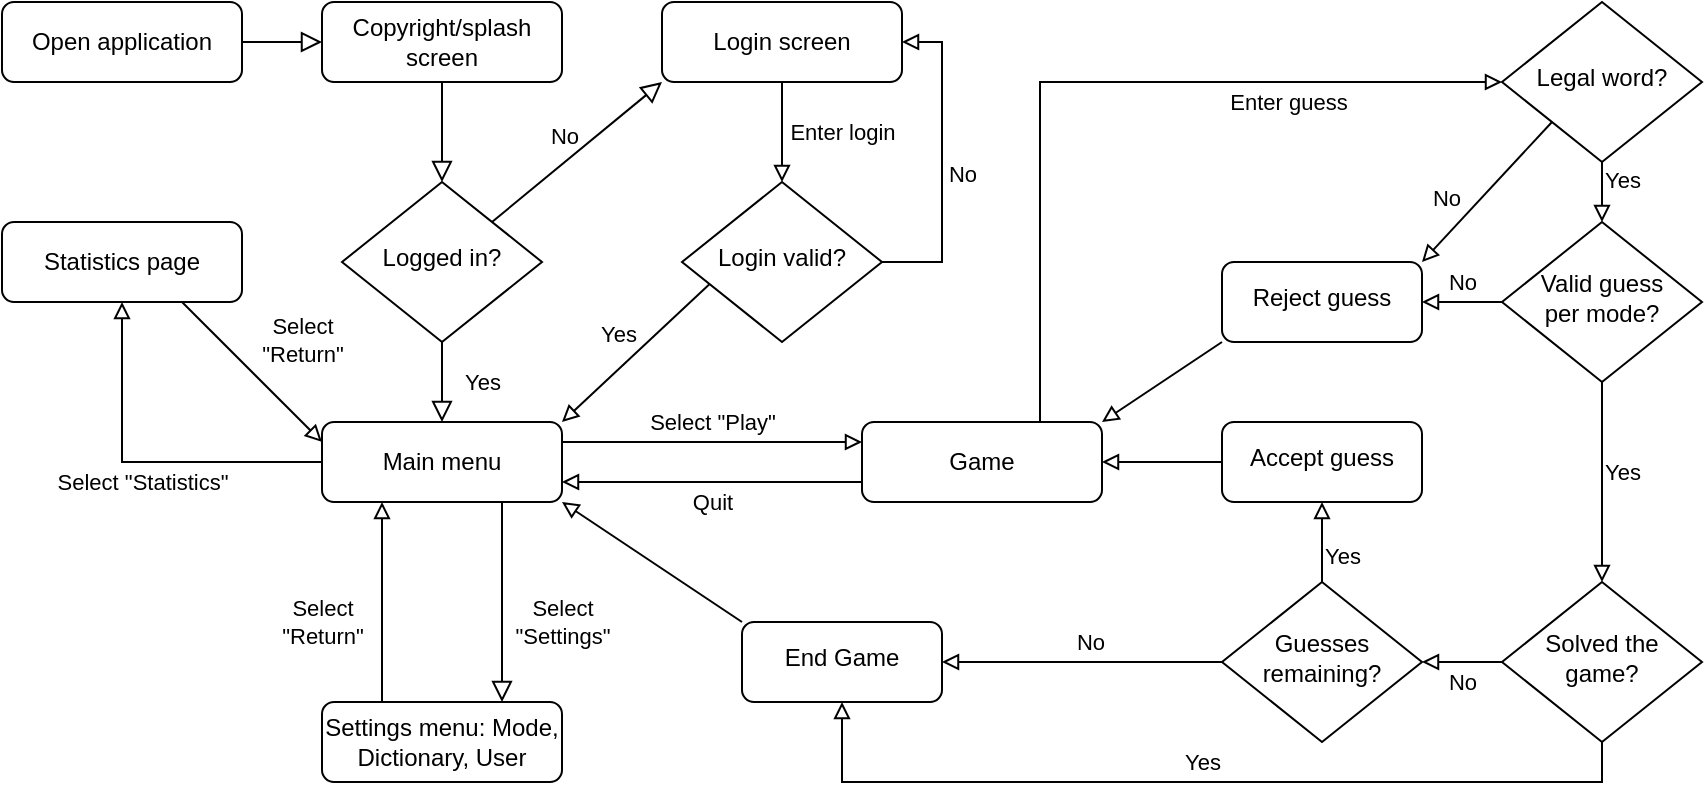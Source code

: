 <mxfile version="20.3.2" type="device"><diagram id="C5RBs43oDa-KdzZeNtuy" name="Page-1"><mxGraphModel dx="919" dy="511" grid="1" gridSize="10" guides="1" tooltips="1" connect="1" arrows="1" fold="1" page="1" pageScale="1" pageWidth="827" pageHeight="1169" math="0" shadow="0"><root><mxCell id="WIyWlLk6GJQsqaUBKTNV-0"/><mxCell id="WIyWlLk6GJQsqaUBKTNV-1" parent="WIyWlLk6GJQsqaUBKTNV-0"/><mxCell id="WIyWlLk6GJQsqaUBKTNV-2" value="" style="rounded=0;html=1;jettySize=auto;orthogonalLoop=1;fontSize=11;endArrow=block;endFill=0;endSize=8;strokeWidth=1;shadow=0;labelBackgroundColor=none;edgeStyle=orthogonalEdgeStyle;" parent="WIyWlLk6GJQsqaUBKTNV-1" source="WIyWlLk6GJQsqaUBKTNV-3" target="WIyWlLk6GJQsqaUBKTNV-6" edge="1"><mxGeometry relative="1" as="geometry"/></mxCell><mxCell id="WIyWlLk6GJQsqaUBKTNV-3" value="Copyright/splash screen" style="rounded=1;whiteSpace=wrap;html=1;fontSize=12;glass=0;strokeWidth=1;shadow=0;" parent="WIyWlLk6GJQsqaUBKTNV-1" vertex="1"><mxGeometry x="160" y="80" width="120" height="40" as="geometry"/></mxCell><mxCell id="WIyWlLk6GJQsqaUBKTNV-4" value="Yes" style="rounded=0;html=1;jettySize=auto;orthogonalLoop=1;fontSize=11;endArrow=block;endFill=0;endSize=8;strokeWidth=1;shadow=0;labelBackgroundColor=none;edgeStyle=orthogonalEdgeStyle;entryX=0.5;entryY=0;entryDx=0;entryDy=0;" parent="WIyWlLk6GJQsqaUBKTNV-1" source="WIyWlLk6GJQsqaUBKTNV-6" target="WIyWlLk6GJQsqaUBKTNV-12" edge="1"><mxGeometry y="20" relative="1" as="geometry"><mxPoint as="offset"/><mxPoint x="220" y="290" as="targetPoint"/></mxGeometry></mxCell><mxCell id="WIyWlLk6GJQsqaUBKTNV-5" value="No" style="rounded=0;html=1;jettySize=auto;orthogonalLoop=1;fontSize=11;endArrow=block;endFill=0;endSize=8;strokeWidth=1;shadow=0;labelBackgroundColor=none;exitX=1;exitY=0;exitDx=0;exitDy=0;entryX=0;entryY=1;entryDx=0;entryDy=0;" parent="WIyWlLk6GJQsqaUBKTNV-1" source="WIyWlLk6GJQsqaUBKTNV-6" target="WIyWlLk6GJQsqaUBKTNV-7" edge="1"><mxGeometry y="10" relative="1" as="geometry"><mxPoint as="offset"/></mxGeometry></mxCell><mxCell id="WIyWlLk6GJQsqaUBKTNV-6" value="Logged in?" style="rhombus;whiteSpace=wrap;html=1;shadow=0;fontFamily=Helvetica;fontSize=12;align=center;strokeWidth=1;spacing=6;spacingTop=-4;" parent="WIyWlLk6GJQsqaUBKTNV-1" vertex="1"><mxGeometry x="170" y="170" width="100" height="80" as="geometry"/></mxCell><mxCell id="a24e8hW7GEU3orFO0QLr-15" value="Enter login" style="edgeStyle=none;rounded=0;orthogonalLoop=1;jettySize=auto;html=1;exitX=0.5;exitY=1;exitDx=0;exitDy=0;entryX=0.5;entryY=0;entryDx=0;entryDy=0;endArrow=block;endFill=0;" edge="1" parent="WIyWlLk6GJQsqaUBKTNV-1" source="WIyWlLk6GJQsqaUBKTNV-7" target="a24e8hW7GEU3orFO0QLr-14"><mxGeometry y="30" relative="1" as="geometry"><mxPoint as="offset"/></mxGeometry></mxCell><mxCell id="WIyWlLk6GJQsqaUBKTNV-7" value="Login screen" style="rounded=1;whiteSpace=wrap;html=1;fontSize=12;glass=0;strokeWidth=1;shadow=0;" parent="WIyWlLk6GJQsqaUBKTNV-1" vertex="1"><mxGeometry x="330" y="80" width="120" height="40" as="geometry"/></mxCell><mxCell id="WIyWlLk6GJQsqaUBKTNV-8" value="Select&lt;br&gt;&quot;Settings&quot;" style="rounded=0;html=1;jettySize=auto;orthogonalLoop=1;fontSize=11;endArrow=block;endFill=0;endSize=8;strokeWidth=1;shadow=0;labelBackgroundColor=none;edgeStyle=orthogonalEdgeStyle;exitX=0.75;exitY=1;exitDx=0;exitDy=0;entryX=0.75;entryY=0;entryDx=0;entryDy=0;" parent="WIyWlLk6GJQsqaUBKTNV-1" source="WIyWlLk6GJQsqaUBKTNV-12" target="WIyWlLk6GJQsqaUBKTNV-11" edge="1"><mxGeometry x="0.2" y="30" relative="1" as="geometry"><mxPoint as="offset"/><mxPoint x="220" y="350" as="sourcePoint"/><mxPoint x="220" y="380" as="targetPoint"/></mxGeometry></mxCell><mxCell id="a24e8hW7GEU3orFO0QLr-12" value="Select &lt;br&gt;&quot;Return&quot;" style="edgeStyle=none;rounded=0;orthogonalLoop=1;jettySize=auto;html=1;exitX=0.25;exitY=0;exitDx=0;exitDy=0;entryX=0.25;entryY=1;entryDx=0;entryDy=0;endArrow=block;endFill=0;" edge="1" parent="WIyWlLk6GJQsqaUBKTNV-1" source="WIyWlLk6GJQsqaUBKTNV-11" target="WIyWlLk6GJQsqaUBKTNV-12"><mxGeometry x="-0.2" y="30" relative="1" as="geometry"><mxPoint as="offset"/></mxGeometry></mxCell><mxCell id="WIyWlLk6GJQsqaUBKTNV-11" value="Settings menu: Mode, Dictionary, User" style="rounded=1;whiteSpace=wrap;html=1;fontSize=12;glass=0;strokeWidth=1;shadow=0;" parent="WIyWlLk6GJQsqaUBKTNV-1" vertex="1"><mxGeometry x="160" y="430" width="120" height="40" as="geometry"/></mxCell><mxCell id="a24e8hW7GEU3orFO0QLr-9" value="Select &quot;Statistics&quot;" style="edgeStyle=orthogonalEdgeStyle;rounded=0;orthogonalLoop=1;jettySize=auto;html=1;entryX=0.5;entryY=1;entryDx=0;entryDy=0;endArrow=block;endFill=0;" edge="1" parent="WIyWlLk6GJQsqaUBKTNV-1" source="WIyWlLk6GJQsqaUBKTNV-12" target="a24e8hW7GEU3orFO0QLr-8"><mxGeometry y="10" relative="1" as="geometry"><mxPoint as="offset"/></mxGeometry></mxCell><mxCell id="a24e8hW7GEU3orFO0QLr-13" value="Select &quot;Play&quot;" style="edgeStyle=none;rounded=0;orthogonalLoop=1;jettySize=auto;html=1;exitX=1;exitY=0.25;exitDx=0;exitDy=0;entryX=0;entryY=0.25;entryDx=0;entryDy=0;endArrow=block;endFill=0;" edge="1" parent="WIyWlLk6GJQsqaUBKTNV-1" source="WIyWlLk6GJQsqaUBKTNV-12" target="a24e8hW7GEU3orFO0QLr-5"><mxGeometry y="10" relative="1" as="geometry"><mxPoint as="offset"/></mxGeometry></mxCell><mxCell id="WIyWlLk6GJQsqaUBKTNV-12" value="Main menu" style="rounded=1;whiteSpace=wrap;html=1;fontSize=12;glass=0;strokeWidth=1;shadow=0;" parent="WIyWlLk6GJQsqaUBKTNV-1" vertex="1"><mxGeometry x="160" y="290" width="120" height="40" as="geometry"/></mxCell><mxCell id="a24e8hW7GEU3orFO0QLr-0" value="Open application" style="rounded=1;whiteSpace=wrap;html=1;fontSize=12;glass=0;strokeWidth=1;shadow=0;" vertex="1" parent="WIyWlLk6GJQsqaUBKTNV-1"><mxGeometry y="80" width="120" height="40" as="geometry"/></mxCell><mxCell id="a24e8hW7GEU3orFO0QLr-1" value="" style="rounded=0;html=1;jettySize=auto;orthogonalLoop=1;fontSize=11;endArrow=block;endFill=0;endSize=8;strokeWidth=1;shadow=0;labelBackgroundColor=none;edgeStyle=orthogonalEdgeStyle;entryX=0;entryY=0.5;entryDx=0;entryDy=0;exitX=1;exitY=0.5;exitDx=0;exitDy=0;" edge="1" parent="WIyWlLk6GJQsqaUBKTNV-1" source="a24e8hW7GEU3orFO0QLr-0" target="WIyWlLk6GJQsqaUBKTNV-3"><mxGeometry relative="1" as="geometry"><mxPoint x="230" y="130" as="sourcePoint"/><mxPoint x="230" y="180" as="targetPoint"/></mxGeometry></mxCell><mxCell id="a24e8hW7GEU3orFO0QLr-19" value="Quit" style="edgeStyle=orthogonalEdgeStyle;rounded=0;orthogonalLoop=1;jettySize=auto;html=1;exitX=0;exitY=0.75;exitDx=0;exitDy=0;entryX=1;entryY=0.75;entryDx=0;entryDy=0;endArrow=block;endFill=0;" edge="1" parent="WIyWlLk6GJQsqaUBKTNV-1" source="a24e8hW7GEU3orFO0QLr-5" target="WIyWlLk6GJQsqaUBKTNV-12"><mxGeometry y="10" relative="1" as="geometry"><mxPoint as="offset"/></mxGeometry></mxCell><mxCell id="a24e8hW7GEU3orFO0QLr-24" value="Enter guess" style="edgeStyle=orthogonalEdgeStyle;rounded=0;orthogonalLoop=1;jettySize=auto;html=1;exitX=0.75;exitY=0;exitDx=0;exitDy=0;entryX=0;entryY=0.5;entryDx=0;entryDy=0;endArrow=block;endFill=0;" edge="1" parent="WIyWlLk6GJQsqaUBKTNV-1" source="a24e8hW7GEU3orFO0QLr-5" target="a24e8hW7GEU3orFO0QLr-20"><mxGeometry x="0.467" y="-10" relative="1" as="geometry"><Array as="points"><mxPoint x="519" y="120"/></Array><mxPoint as="offset"/></mxGeometry></mxCell><mxCell id="a24e8hW7GEU3orFO0QLr-5" value="Game" style="rounded=1;whiteSpace=wrap;html=1;fontSize=12;glass=0;strokeWidth=1;shadow=0;" vertex="1" parent="WIyWlLk6GJQsqaUBKTNV-1"><mxGeometry x="430" y="290" width="120" height="40" as="geometry"/></mxCell><mxCell id="a24e8hW7GEU3orFO0QLr-10" value="Select&lt;br&gt;&quot;Return&quot;" style="rounded=0;orthogonalLoop=1;jettySize=auto;html=1;exitX=0.75;exitY=1;exitDx=0;exitDy=0;entryX=0;entryY=0.25;entryDx=0;entryDy=0;endArrow=block;endFill=0;" edge="1" parent="WIyWlLk6GJQsqaUBKTNV-1" source="a24e8hW7GEU3orFO0QLr-8" target="WIyWlLk6GJQsqaUBKTNV-12"><mxGeometry x="0.143" y="28" relative="1" as="geometry"><mxPoint y="-1" as="offset"/></mxGeometry></mxCell><mxCell id="a24e8hW7GEU3orFO0QLr-8" value="Statistics page" style="rounded=1;whiteSpace=wrap;html=1;fontSize=12;glass=0;strokeWidth=1;shadow=0;" vertex="1" parent="WIyWlLk6GJQsqaUBKTNV-1"><mxGeometry y="190" width="120" height="40" as="geometry"/></mxCell><mxCell id="a24e8hW7GEU3orFO0QLr-16" value="Yes" style="edgeStyle=none;rounded=0;orthogonalLoop=1;jettySize=auto;html=1;exitX=0.141;exitY=0.635;exitDx=0;exitDy=0;entryX=1;entryY=0;entryDx=0;entryDy=0;endArrow=block;endFill=0;exitPerimeter=0;" edge="1" parent="WIyWlLk6GJQsqaUBKTNV-1" source="a24e8hW7GEU3orFO0QLr-14" target="WIyWlLk6GJQsqaUBKTNV-12"><mxGeometry x="-0.011" y="-12" relative="1" as="geometry"><mxPoint x="-1" as="offset"/></mxGeometry></mxCell><mxCell id="a24e8hW7GEU3orFO0QLr-18" value="No" style="edgeStyle=orthogonalEdgeStyle;rounded=0;orthogonalLoop=1;jettySize=auto;html=1;exitX=1;exitY=0.5;exitDx=0;exitDy=0;endArrow=block;endFill=0;entryX=1;entryY=0.5;entryDx=0;entryDy=0;" edge="1" parent="WIyWlLk6GJQsqaUBKTNV-1" source="a24e8hW7GEU3orFO0QLr-14" target="WIyWlLk6GJQsqaUBKTNV-7"><mxGeometry x="-0.077" y="-10" relative="1" as="geometry"><mxPoint x="480" y="180" as="targetPoint"/><Array as="points"><mxPoint x="470" y="210"/><mxPoint x="470" y="100"/></Array><mxPoint as="offset"/></mxGeometry></mxCell><mxCell id="a24e8hW7GEU3orFO0QLr-14" value="Login valid?" style="rhombus;whiteSpace=wrap;html=1;shadow=0;fontFamily=Helvetica;fontSize=12;align=center;strokeWidth=1;spacing=6;spacingTop=-4;" vertex="1" parent="WIyWlLk6GJQsqaUBKTNV-1"><mxGeometry x="340" y="170" width="100" height="80" as="geometry"/></mxCell><mxCell id="a24e8hW7GEU3orFO0QLr-25" value="Yes" style="edgeStyle=orthogonalEdgeStyle;rounded=0;orthogonalLoop=1;jettySize=auto;html=1;exitX=0.5;exitY=1;exitDx=0;exitDy=0;entryX=0.5;entryY=0;entryDx=0;entryDy=0;endArrow=block;endFill=0;" edge="1" parent="WIyWlLk6GJQsqaUBKTNV-1" source="a24e8hW7GEU3orFO0QLr-20" target="a24e8hW7GEU3orFO0QLr-21"><mxGeometry x="-0.333" y="10" relative="1" as="geometry"><mxPoint y="-1" as="offset"/></mxGeometry></mxCell><mxCell id="a24e8hW7GEU3orFO0QLr-28" value="No" style="rounded=0;orthogonalLoop=1;jettySize=auto;html=1;exitX=0;exitY=1;exitDx=0;exitDy=0;entryX=1;entryY=0;entryDx=0;entryDy=0;endArrow=block;endFill=0;" edge="1" parent="WIyWlLk6GJQsqaUBKTNV-1" source="a24e8hW7GEU3orFO0QLr-20" target="a24e8hW7GEU3orFO0QLr-27"><mxGeometry x="0.329" y="-13" relative="1" as="geometry"><mxPoint as="offset"/></mxGeometry></mxCell><mxCell id="a24e8hW7GEU3orFO0QLr-20" value="Legal word?" style="rhombus;whiteSpace=wrap;html=1;shadow=0;fontFamily=Helvetica;fontSize=12;align=center;strokeWidth=1;spacing=6;spacingTop=-4;" vertex="1" parent="WIyWlLk6GJQsqaUBKTNV-1"><mxGeometry x="750" y="80" width="100" height="80" as="geometry"/></mxCell><mxCell id="a24e8hW7GEU3orFO0QLr-26" value="Yes" style="edgeStyle=orthogonalEdgeStyle;rounded=0;orthogonalLoop=1;jettySize=auto;html=1;exitX=0.5;exitY=1;exitDx=0;exitDy=0;entryX=0.5;entryY=0;entryDx=0;entryDy=0;endArrow=block;endFill=0;" edge="1" parent="WIyWlLk6GJQsqaUBKTNV-1" source="a24e8hW7GEU3orFO0QLr-21" target="a24e8hW7GEU3orFO0QLr-22"><mxGeometry x="-0.091" y="10" relative="1" as="geometry"><mxPoint y="-1" as="offset"/></mxGeometry></mxCell><mxCell id="a24e8hW7GEU3orFO0QLr-29" value="No" style="edgeStyle=none;rounded=0;orthogonalLoop=1;jettySize=auto;html=1;exitX=0;exitY=0.5;exitDx=0;exitDy=0;entryX=1;entryY=0.5;entryDx=0;entryDy=0;endArrow=block;endFill=0;" edge="1" parent="WIyWlLk6GJQsqaUBKTNV-1" source="a24e8hW7GEU3orFO0QLr-21" target="a24e8hW7GEU3orFO0QLr-27"><mxGeometry y="-10" relative="1" as="geometry"><mxPoint as="offset"/></mxGeometry></mxCell><mxCell id="a24e8hW7GEU3orFO0QLr-21" value="Valid guess&lt;br&gt;per mode?" style="rhombus;whiteSpace=wrap;html=1;shadow=0;fontFamily=Helvetica;fontSize=12;align=center;strokeWidth=1;spacing=6;spacingTop=-4;" vertex="1" parent="WIyWlLk6GJQsqaUBKTNV-1"><mxGeometry x="750" y="190" width="100" height="80" as="geometry"/></mxCell><mxCell id="a24e8hW7GEU3orFO0QLr-31" value="No" style="edgeStyle=none;rounded=0;orthogonalLoop=1;jettySize=auto;html=1;exitX=0;exitY=0.5;exitDx=0;exitDy=0;entryX=1;entryY=0.5;entryDx=0;entryDy=0;endArrow=block;endFill=0;" edge="1" parent="WIyWlLk6GJQsqaUBKTNV-1" source="a24e8hW7GEU3orFO0QLr-22" target="a24e8hW7GEU3orFO0QLr-23"><mxGeometry y="10" relative="1" as="geometry"><mxPoint as="offset"/></mxGeometry></mxCell><mxCell id="a24e8hW7GEU3orFO0QLr-38" value="Yes" style="edgeStyle=orthogonalEdgeStyle;rounded=0;orthogonalLoop=1;jettySize=auto;html=1;entryX=0.5;entryY=1;entryDx=0;entryDy=0;endArrow=block;endFill=0;exitX=0.5;exitY=1;exitDx=0;exitDy=0;" edge="1" parent="WIyWlLk6GJQsqaUBKTNV-1" source="a24e8hW7GEU3orFO0QLr-22" target="a24e8hW7GEU3orFO0QLr-35"><mxGeometry x="-0.0" y="-10" relative="1" as="geometry"><mxPoint as="offset"/></mxGeometry></mxCell><mxCell id="a24e8hW7GEU3orFO0QLr-22" value="Solved the game?" style="rhombus;whiteSpace=wrap;html=1;shadow=0;fontFamily=Helvetica;fontSize=12;align=center;strokeWidth=1;spacing=6;spacingTop=-4;" vertex="1" parent="WIyWlLk6GJQsqaUBKTNV-1"><mxGeometry x="750" y="370" width="100" height="80" as="geometry"/></mxCell><mxCell id="a24e8hW7GEU3orFO0QLr-34" value="Yes" style="edgeStyle=none;rounded=0;orthogonalLoop=1;jettySize=auto;html=1;exitX=0.5;exitY=0;exitDx=0;exitDy=0;entryX=0.5;entryY=1;entryDx=0;entryDy=0;endArrow=block;endFill=0;" edge="1" parent="WIyWlLk6GJQsqaUBKTNV-1" source="a24e8hW7GEU3orFO0QLr-23" target="a24e8hW7GEU3orFO0QLr-32"><mxGeometry x="-0.333" y="-10" relative="1" as="geometry"><mxPoint as="offset"/></mxGeometry></mxCell><mxCell id="a24e8hW7GEU3orFO0QLr-37" value="No" style="edgeStyle=none;rounded=0;orthogonalLoop=1;jettySize=auto;html=1;exitX=0;exitY=0.5;exitDx=0;exitDy=0;entryX=1;entryY=0.5;entryDx=0;entryDy=0;endArrow=block;endFill=0;" edge="1" parent="WIyWlLk6GJQsqaUBKTNV-1" source="a24e8hW7GEU3orFO0QLr-23" target="a24e8hW7GEU3orFO0QLr-35"><mxGeometry x="-0.059" y="-10" relative="1" as="geometry"><mxPoint as="offset"/></mxGeometry></mxCell><mxCell id="a24e8hW7GEU3orFO0QLr-23" value="Guesses remaining?" style="rhombus;whiteSpace=wrap;html=1;shadow=0;fontFamily=Helvetica;fontSize=12;align=center;strokeWidth=1;spacing=6;spacingTop=-4;" vertex="1" parent="WIyWlLk6GJQsqaUBKTNV-1"><mxGeometry x="610" y="370" width="100" height="80" as="geometry"/></mxCell><mxCell id="a24e8hW7GEU3orFO0QLr-30" style="edgeStyle=none;rounded=0;orthogonalLoop=1;jettySize=auto;html=1;exitX=0;exitY=1;exitDx=0;exitDy=0;entryX=1;entryY=0;entryDx=0;entryDy=0;endArrow=block;endFill=0;" edge="1" parent="WIyWlLk6GJQsqaUBKTNV-1" source="a24e8hW7GEU3orFO0QLr-27" target="a24e8hW7GEU3orFO0QLr-5"><mxGeometry relative="1" as="geometry"/></mxCell><mxCell id="a24e8hW7GEU3orFO0QLr-27" value="Reject guess" style="rounded=1;whiteSpace=wrap;html=1;shadow=0;fontFamily=Helvetica;fontSize=12;align=center;strokeWidth=1;spacing=6;spacingTop=-4;" vertex="1" parent="WIyWlLk6GJQsqaUBKTNV-1"><mxGeometry x="610" y="210" width="100" height="40" as="geometry"/></mxCell><mxCell id="a24e8hW7GEU3orFO0QLr-33" style="edgeStyle=none;rounded=0;orthogonalLoop=1;jettySize=auto;html=1;exitX=0;exitY=0.5;exitDx=0;exitDy=0;endArrow=block;endFill=0;entryX=1;entryY=0.5;entryDx=0;entryDy=0;" edge="1" parent="WIyWlLk6GJQsqaUBKTNV-1" source="a24e8hW7GEU3orFO0QLr-32" target="a24e8hW7GEU3orFO0QLr-5"><mxGeometry relative="1" as="geometry"><mxPoint x="580" y="310" as="targetPoint"/></mxGeometry></mxCell><mxCell id="a24e8hW7GEU3orFO0QLr-32" value="Accept guess" style="rounded=1;whiteSpace=wrap;html=1;shadow=0;fontFamily=Helvetica;fontSize=12;align=center;strokeWidth=1;spacing=6;spacingTop=-4;" vertex="1" parent="WIyWlLk6GJQsqaUBKTNV-1"><mxGeometry x="610" y="290" width="100" height="40" as="geometry"/></mxCell><mxCell id="a24e8hW7GEU3orFO0QLr-36" style="edgeStyle=none;rounded=0;orthogonalLoop=1;jettySize=auto;html=1;endArrow=block;endFill=0;exitX=0;exitY=0;exitDx=0;exitDy=0;entryX=1;entryY=1;entryDx=0;entryDy=0;" edge="1" parent="WIyWlLk6GJQsqaUBKTNV-1" source="a24e8hW7GEU3orFO0QLr-35" target="WIyWlLk6GJQsqaUBKTNV-12"><mxGeometry relative="1" as="geometry"><mxPoint x="280" y="330" as="targetPoint"/></mxGeometry></mxCell><mxCell id="a24e8hW7GEU3orFO0QLr-35" value="End Game" style="rounded=1;whiteSpace=wrap;html=1;shadow=0;fontFamily=Helvetica;fontSize=12;align=center;strokeWidth=1;spacing=6;spacingTop=-4;" vertex="1" parent="WIyWlLk6GJQsqaUBKTNV-1"><mxGeometry x="370" y="390" width="100" height="40" as="geometry"/></mxCell></root></mxGraphModel></diagram></mxfile>